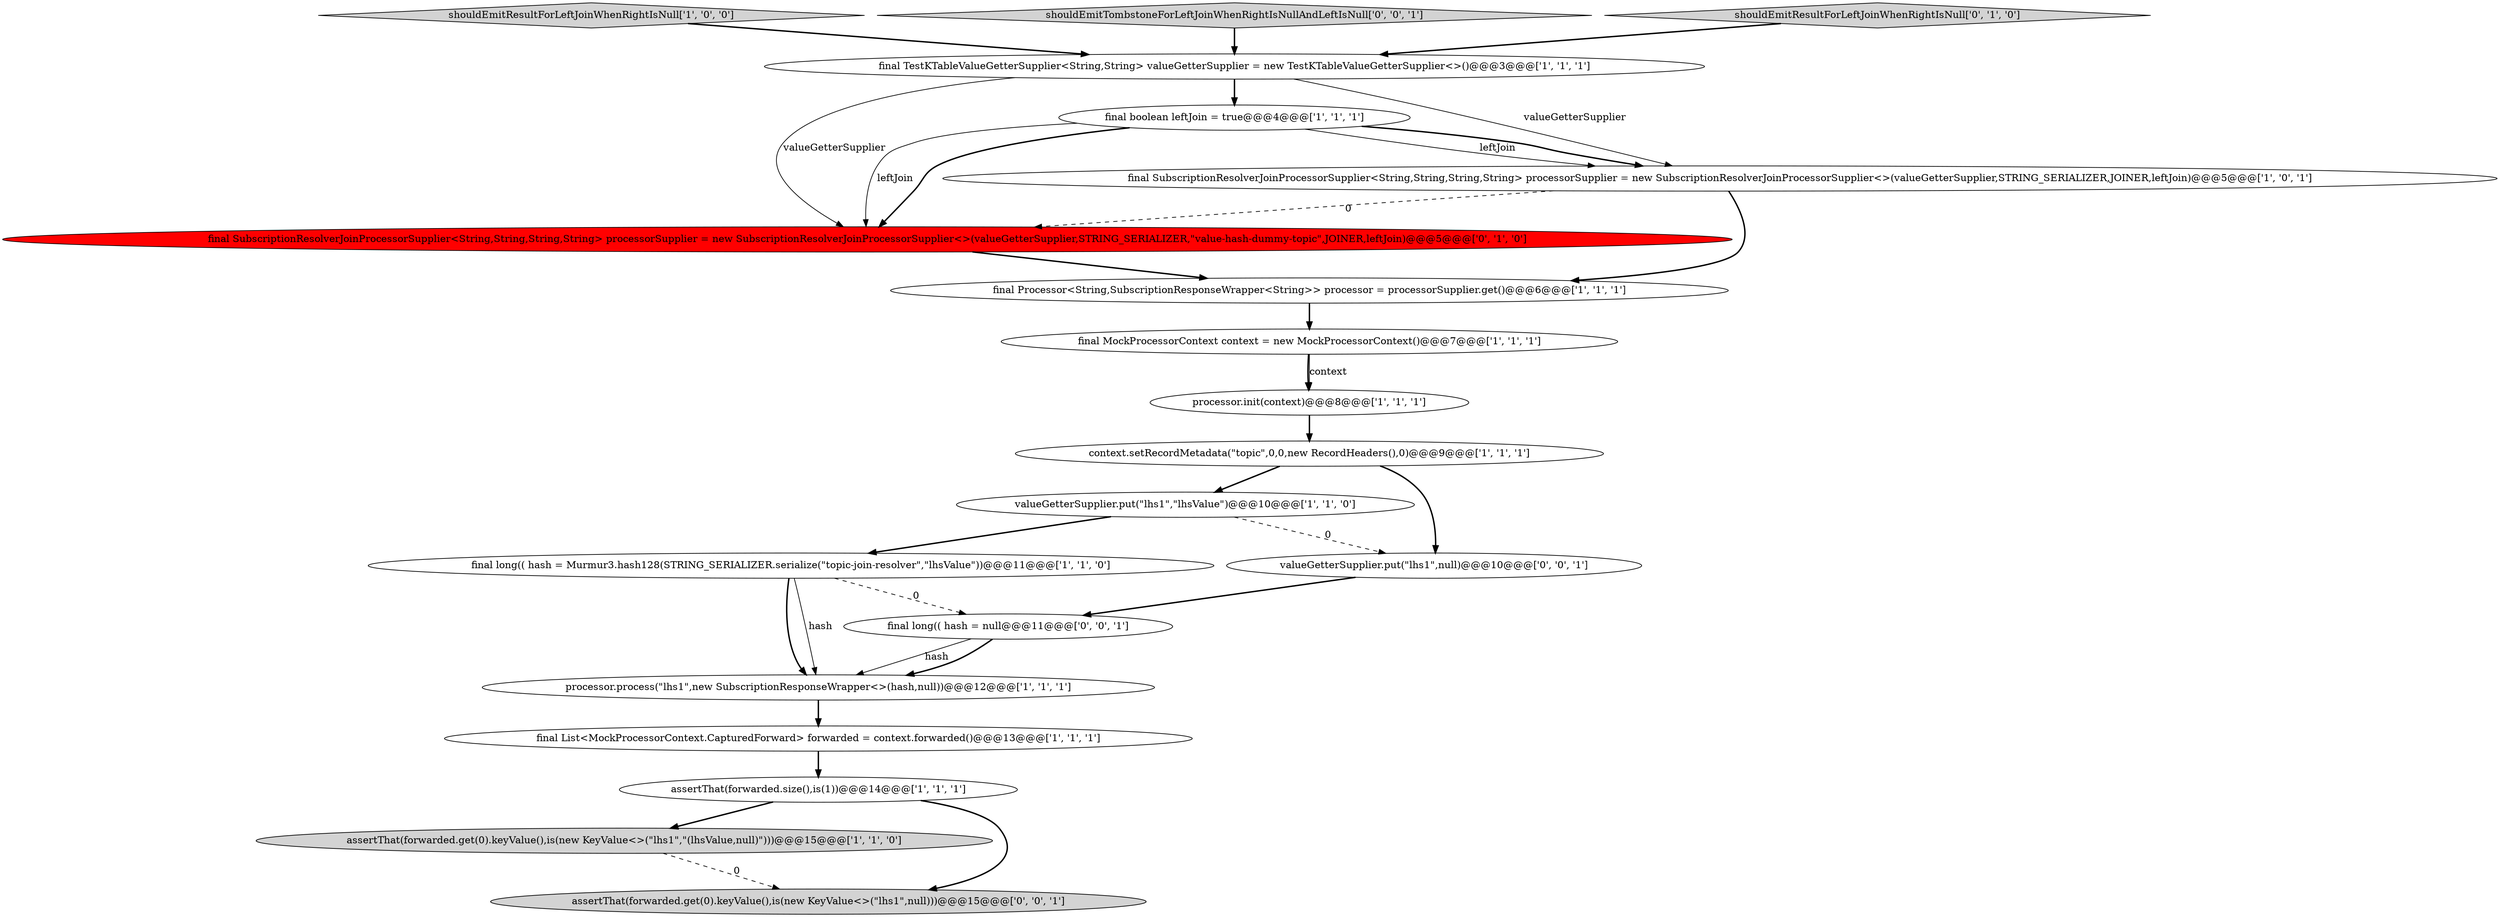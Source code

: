 digraph {
9 [style = filled, label = "context.setRecordMetadata(\"topic\",0,0,new RecordHeaders(),0)@@@9@@@['1', '1', '1']", fillcolor = white, shape = ellipse image = "AAA0AAABBB1BBB"];
3 [style = filled, label = "final List<MockProcessorContext.CapturedForward> forwarded = context.forwarded()@@@13@@@['1', '1', '1']", fillcolor = white, shape = ellipse image = "AAA0AAABBB1BBB"];
2 [style = filled, label = "shouldEmitResultForLeftJoinWhenRightIsNull['1', '0', '0']", fillcolor = lightgray, shape = diamond image = "AAA0AAABBB1BBB"];
4 [style = filled, label = "assertThat(forwarded.size(),is(1))@@@14@@@['1', '1', '1']", fillcolor = white, shape = ellipse image = "AAA0AAABBB1BBB"];
10 [style = filled, label = "final long(( hash = Murmur3.hash128(STRING_SERIALIZER.serialize(\"topic-join-resolver\",\"lhsValue\"))@@@11@@@['1', '1', '0']", fillcolor = white, shape = ellipse image = "AAA0AAABBB1BBB"];
18 [style = filled, label = "final long(( hash = null@@@11@@@['0', '0', '1']", fillcolor = white, shape = ellipse image = "AAA0AAABBB3BBB"];
0 [style = filled, label = "processor.init(context)@@@8@@@['1', '1', '1']", fillcolor = white, shape = ellipse image = "AAA0AAABBB1BBB"];
6 [style = filled, label = "final SubscriptionResolverJoinProcessorSupplier<String,String,String,String> processorSupplier = new SubscriptionResolverJoinProcessorSupplier<>(valueGetterSupplier,STRING_SERIALIZER,JOINER,leftJoin)@@@5@@@['1', '0', '1']", fillcolor = white, shape = ellipse image = "AAA0AAABBB1BBB"];
7 [style = filled, label = "processor.process(\"lhs1\",new SubscriptionResponseWrapper<>(hash,null))@@@12@@@['1', '1', '1']", fillcolor = white, shape = ellipse image = "AAA0AAABBB1BBB"];
13 [style = filled, label = "assertThat(forwarded.get(0).keyValue(),is(new KeyValue<>(\"lhs1\",\"(lhsValue,null)\")))@@@15@@@['1', '1', '0']", fillcolor = lightgray, shape = ellipse image = "AAA0AAABBB1BBB"];
16 [style = filled, label = "shouldEmitTombstoneForLeftJoinWhenRightIsNullAndLeftIsNull['0', '0', '1']", fillcolor = lightgray, shape = diamond image = "AAA0AAABBB3BBB"];
19 [style = filled, label = "assertThat(forwarded.get(0).keyValue(),is(new KeyValue<>(\"lhs1\",null)))@@@15@@@['0', '0', '1']", fillcolor = lightgray, shape = ellipse image = "AAA0AAABBB3BBB"];
11 [style = filled, label = "final MockProcessorContext context = new MockProcessorContext()@@@7@@@['1', '1', '1']", fillcolor = white, shape = ellipse image = "AAA0AAABBB1BBB"];
8 [style = filled, label = "valueGetterSupplier.put(\"lhs1\",\"lhsValue\")@@@10@@@['1', '1', '0']", fillcolor = white, shape = ellipse image = "AAA0AAABBB1BBB"];
14 [style = filled, label = "shouldEmitResultForLeftJoinWhenRightIsNull['0', '1', '0']", fillcolor = lightgray, shape = diamond image = "AAA0AAABBB2BBB"];
1 [style = filled, label = "final TestKTableValueGetterSupplier<String,String> valueGetterSupplier = new TestKTableValueGetterSupplier<>()@@@3@@@['1', '1', '1']", fillcolor = white, shape = ellipse image = "AAA0AAABBB1BBB"];
15 [style = filled, label = "final SubscriptionResolverJoinProcessorSupplier<String,String,String,String> processorSupplier = new SubscriptionResolverJoinProcessorSupplier<>(valueGetterSupplier,STRING_SERIALIZER,\"value-hash-dummy-topic\",JOINER,leftJoin)@@@5@@@['0', '1', '0']", fillcolor = red, shape = ellipse image = "AAA1AAABBB2BBB"];
12 [style = filled, label = "final Processor<String,SubscriptionResponseWrapper<String>> processor = processorSupplier.get()@@@6@@@['1', '1', '1']", fillcolor = white, shape = ellipse image = "AAA0AAABBB1BBB"];
17 [style = filled, label = "valueGetterSupplier.put(\"lhs1\",null)@@@10@@@['0', '0', '1']", fillcolor = white, shape = ellipse image = "AAA0AAABBB3BBB"];
5 [style = filled, label = "final boolean leftJoin = true@@@4@@@['1', '1', '1']", fillcolor = white, shape = ellipse image = "AAA0AAABBB1BBB"];
1->5 [style = bold, label=""];
5->6 [style = solid, label="leftJoin"];
8->10 [style = bold, label=""];
0->9 [style = bold, label=""];
2->1 [style = bold, label=""];
4->13 [style = bold, label=""];
4->19 [style = bold, label=""];
12->11 [style = bold, label=""];
5->15 [style = solid, label="leftJoin"];
5->15 [style = bold, label=""];
9->17 [style = bold, label=""];
13->19 [style = dashed, label="0"];
9->8 [style = bold, label=""];
10->7 [style = bold, label=""];
3->4 [style = bold, label=""];
7->3 [style = bold, label=""];
14->1 [style = bold, label=""];
10->18 [style = dashed, label="0"];
1->15 [style = solid, label="valueGetterSupplier"];
11->0 [style = bold, label=""];
18->7 [style = solid, label="hash"];
5->6 [style = bold, label=""];
16->1 [style = bold, label=""];
6->15 [style = dashed, label="0"];
11->0 [style = solid, label="context"];
10->7 [style = solid, label="hash"];
8->17 [style = dashed, label="0"];
15->12 [style = bold, label=""];
1->6 [style = solid, label="valueGetterSupplier"];
18->7 [style = bold, label=""];
17->18 [style = bold, label=""];
6->12 [style = bold, label=""];
}
